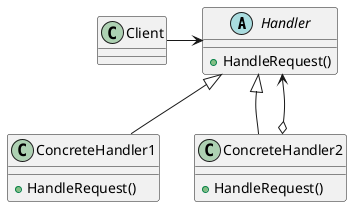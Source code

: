 @startuml
abstract class Handler
class ConcreteHandler1
class ConcreteHandler2
class Client

Client -right-> Handler
Handler <|-- ConcreteHandler1
Handler <|-- ConcreteHandler2
Handler <--o ConcreteHandler2

abstract class Handler {
  +HandleRequest()
}
class ConcreteHandler1 {
  +HandleRequest()
}
class ConcreteHandler2 {
  +HandleRequest()
}
@enduml
